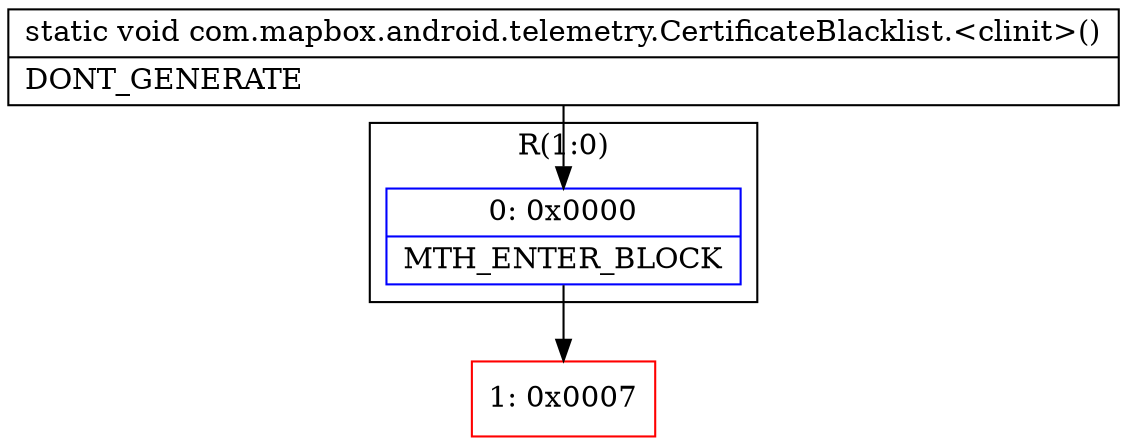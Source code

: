 digraph "CFG forcom.mapbox.android.telemetry.CertificateBlacklist.\<clinit\>()V" {
subgraph cluster_Region_1090622415 {
label = "R(1:0)";
node [shape=record,color=blue];
Node_0 [shape=record,label="{0\:\ 0x0000|MTH_ENTER_BLOCK\l}"];
}
Node_1 [shape=record,color=red,label="{1\:\ 0x0007}"];
MethodNode[shape=record,label="{static void com.mapbox.android.telemetry.CertificateBlacklist.\<clinit\>()  | DONT_GENERATE\l}"];
MethodNode -> Node_0;
Node_0 -> Node_1;
}

